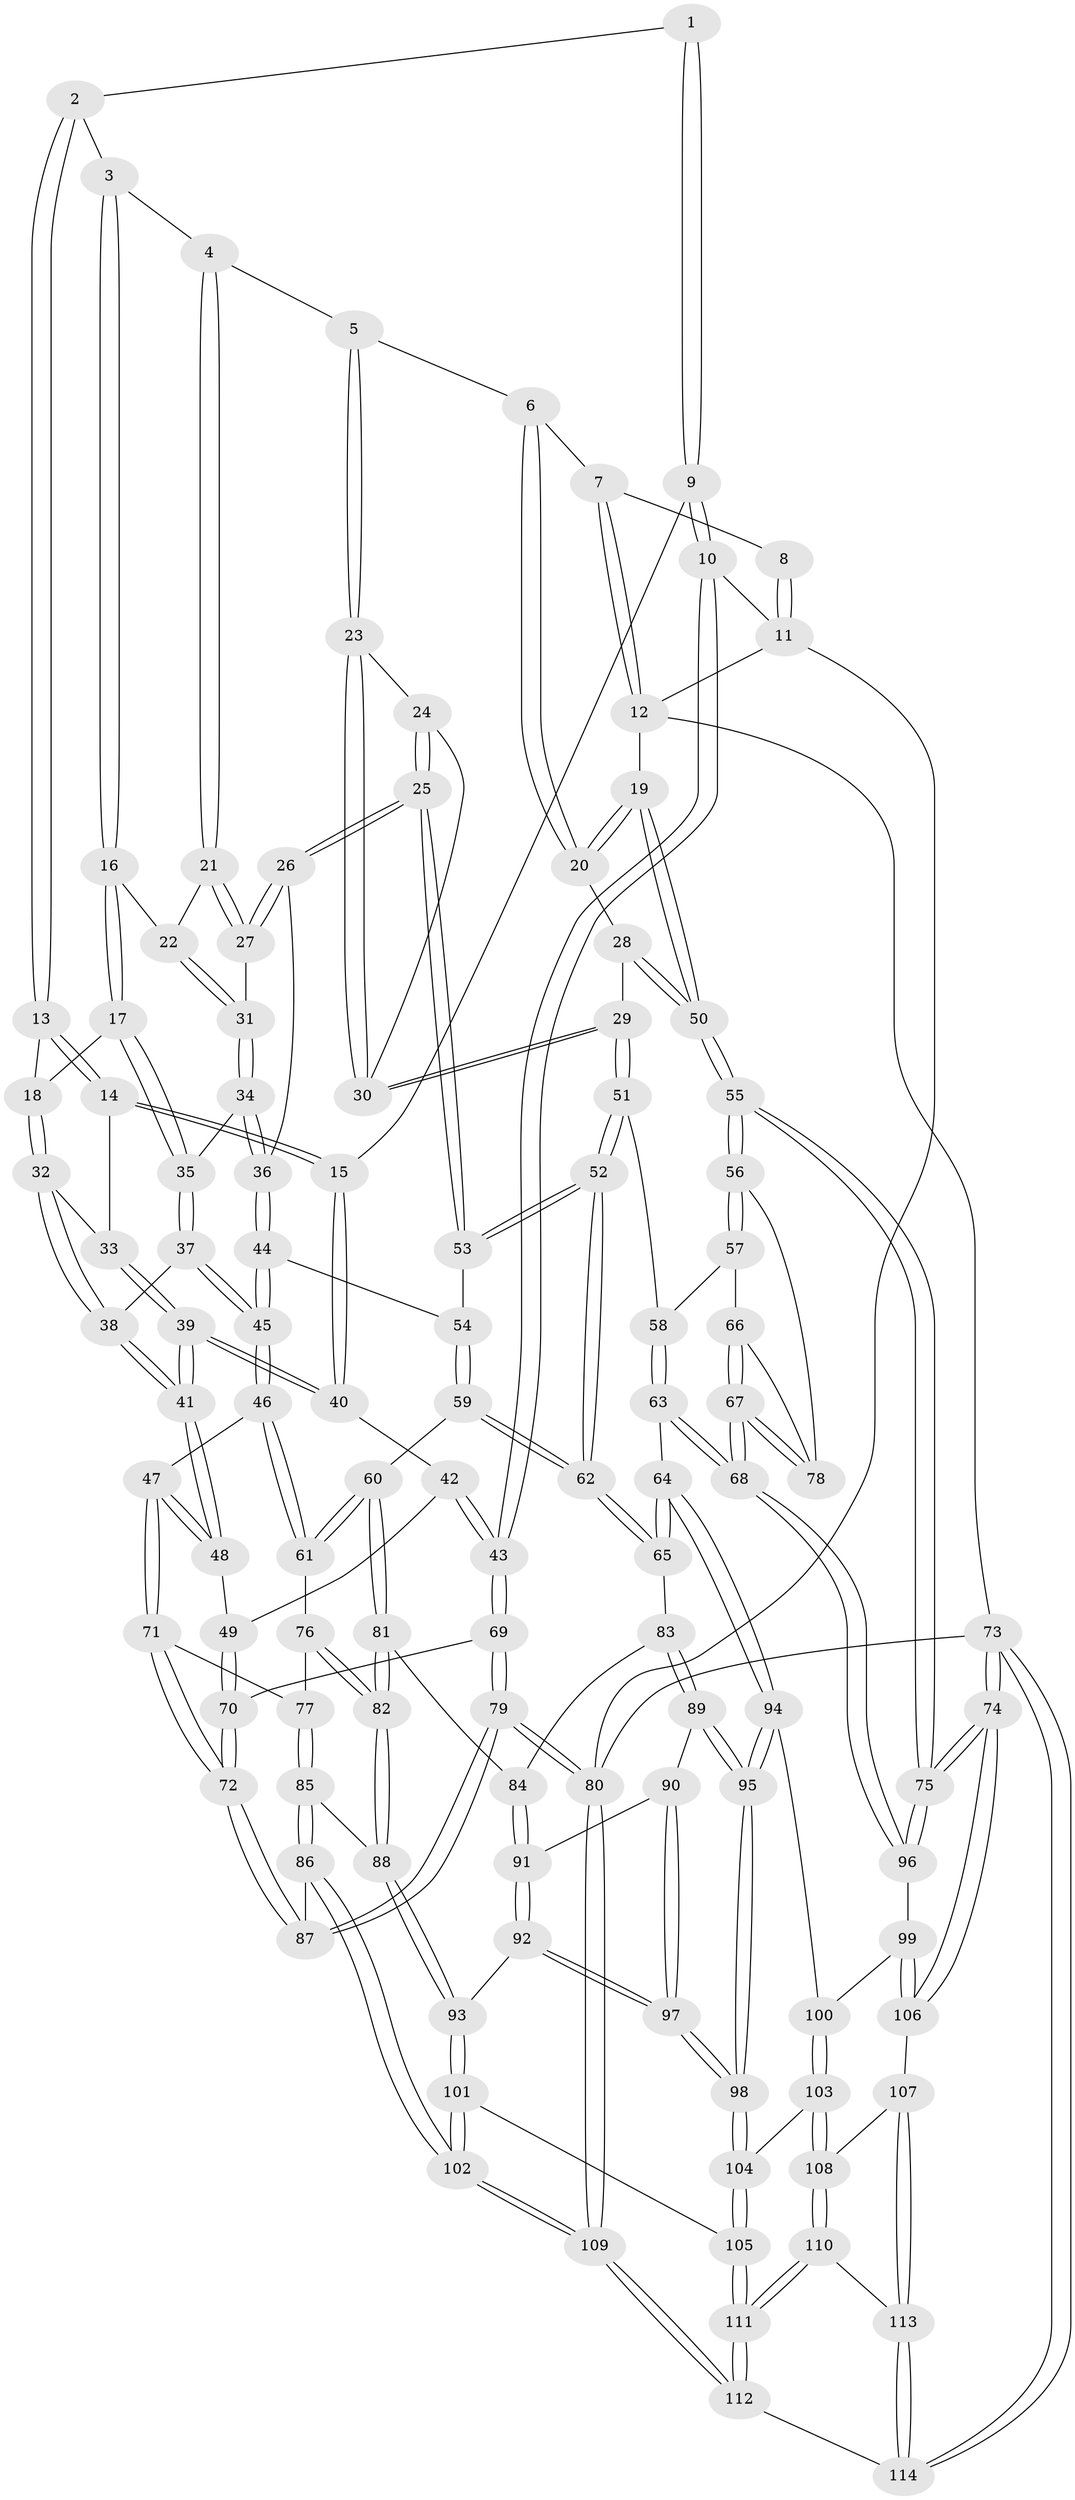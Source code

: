 // Generated by graph-tools (version 1.1) at 2025/38/03/09/25 02:38:50]
// undirected, 114 vertices, 282 edges
graph export_dot {
graph [start="1"]
  node [color=gray90,style=filled];
  1 [pos="+0.2697703467807374+0"];
  2 [pos="+0.31616246173385254+0"];
  3 [pos="+0.4717492296177864+0.07975837710148087"];
  4 [pos="+0.6135844546345117+0.0568023504192265"];
  5 [pos="+0.71884266447293+0"];
  6 [pos="+0.7255542127807263+0"];
  7 [pos="+0.7583030037099411+0"];
  8 [pos="+0.26558102594080923+0"];
  9 [pos="+0.11767681770838183+0.12228629417092703"];
  10 [pos="+0+0"];
  11 [pos="+0+0"];
  12 [pos="+1+0"];
  13 [pos="+0.30198728089603943+0.04536442088429632"];
  14 [pos="+0.1865668520647551+0.15332070408001655"];
  15 [pos="+0.15020986036968353+0.17694180980881533"];
  16 [pos="+0.4607877896022078+0.1492776197554406"];
  17 [pos="+0.4432112269469966+0.16985956170047983"];
  18 [pos="+0.3222517885184981+0.10368216159161121"];
  19 [pos="+1+0"];
  20 [pos="+0.9625929719642685+0.13221147042330345"];
  21 [pos="+0.6040987802627422+0.08772531482973396"];
  22 [pos="+0.491996169236356+0.16138114658381203"];
  23 [pos="+0.7571325630100402+0.06872152739210202"];
  24 [pos="+0.6512936840242307+0.22580434012732015"];
  25 [pos="+0.6158273953663426+0.25979105637837235"];
  26 [pos="+0.6057670175948805+0.25391284916177875"];
  27 [pos="+0.5901462491216264+0.14593371289928123"];
  28 [pos="+0.8866862689190074+0.20106483777227765"];
  29 [pos="+0.8442738851497896+0.22341465292725307"];
  30 [pos="+0.8286573441298395+0.19905682663688803"];
  31 [pos="+0.5195287920734617+0.1797587166476625"];
  32 [pos="+0.3260897649420901+0.1757749786868712"];
  33 [pos="+0.2550470419037333+0.18830480253849982"];
  34 [pos="+0.5134463418415053+0.230558454304225"];
  35 [pos="+0.4315466555194094+0.22604185404520347"];
  36 [pos="+0.5548874569874361+0.2625991029273003"];
  37 [pos="+0.4196641143662422+0.2382446570068008"];
  38 [pos="+0.33622721503415326+0.22243986854695258"];
  39 [pos="+0.27720727573400633+0.26063105051049723"];
  40 [pos="+0.1419636603555683+0.20558713498766282"];
  41 [pos="+0.29216453522590247+0.2691446246674789"];
  42 [pos="+0.14139607094105+0.20625515729909297"];
  43 [pos="+0+0.24026857811385183"];
  44 [pos="+0.5108352005789598+0.31757374779559355"];
  45 [pos="+0.4378395120017819+0.3331218362544238"];
  46 [pos="+0.4141248876950867+0.37505864043990933"];
  47 [pos="+0.2949078480990815+0.34910295272338127"];
  48 [pos="+0.28915478124043986+0.3383606039337799"];
  49 [pos="+0.14067383687661944+0.3223851408712885"];
  50 [pos="+1+0.25390697312107985"];
  51 [pos="+0.8427999578234424+0.2527237700562544"];
  52 [pos="+0.6829918989993344+0.33225558047893144"];
  53 [pos="+0.6517282558591617+0.3067814931224671"];
  54 [pos="+0.5467585683185964+0.3608500942765348"];
  55 [pos="+1+0.3767960219488377"];
  56 [pos="+1+0.3726206258429906"];
  57 [pos="+0.879466247955433+0.2862470645026432"];
  58 [pos="+0.845487221087307+0.2568855193155735"];
  59 [pos="+0.549046452893552+0.3828019899839224"];
  60 [pos="+0.4490717080513893+0.46360095927404343"];
  61 [pos="+0.441616427151638+0.45665393459527387"];
  62 [pos="+0.6702325998527076+0.45301087062319195"];
  63 [pos="+0.7838230457557522+0.5203291079550676"];
  64 [pos="+0.6911817937279037+0.49231159838232896"];
  65 [pos="+0.6748231912137536+0.48067451419744855"];
  66 [pos="+0.9123811909266669+0.42425113147172105"];
  67 [pos="+0.8494492475500744+0.5635313669979454"];
  68 [pos="+0.848710465768635+0.5650566561282576"];
  69 [pos="+0+0.3548065143858437"];
  70 [pos="+0.07502547991196255+0.4225050221354622"];
  71 [pos="+0.2387357582009825+0.47819224463490795"];
  72 [pos="+0.1348444794509443+0.4968762789357729"];
  73 [pos="+1+1"];
  74 [pos="+1+0.946984269932118"];
  75 [pos="+1+0.547615172687919"];
  76 [pos="+0.3324777806743004+0.4865079959684497"];
  77 [pos="+0.26853207995522094+0.4958833910835517"];
  78 [pos="+1+0.40786183689788713"];
  79 [pos="+0+0.9636308463172861"];
  80 [pos="+0+1"];
  81 [pos="+0.4701168456411582+0.49957949758860615"];
  82 [pos="+0.39514441663411354+0.6113407491416656"];
  83 [pos="+0.6195699010284703+0.5005117627720149"];
  84 [pos="+0.49080736307685513+0.5072516956773004"];
  85 [pos="+0.32116630345779046+0.6146876165913713"];
  86 [pos="+0.232998357292805+0.6892542229266231"];
  87 [pos="+0.11078121641953843+0.6298109900544359"];
  88 [pos="+0.3899578140520246+0.6205371654140186"];
  89 [pos="+0.5844734140808251+0.6064223529425365"];
  90 [pos="+0.5196612370179567+0.5904659292200526"];
  91 [pos="+0.5168128793519887+0.5879806543770455"];
  92 [pos="+0.47662013210341286+0.6700682522997987"];
  93 [pos="+0.4214895633479753+0.6742752815037605"];
  94 [pos="+0.6576494880300444+0.6181700570473767"];
  95 [pos="+0.5959854199069516+0.694650880225591"];
  96 [pos="+0.8497587257483932+0.5667805049269959"];
  97 [pos="+0.5808408580116541+0.7032101546467914"];
  98 [pos="+0.5912133743906964+0.7089375203455868"];
  99 [pos="+0.8420378249284647+0.6317983737918752"];
  100 [pos="+0.7496108971369294+0.6842119531829662"];
  101 [pos="+0.3866067463596825+0.8388568808138646"];
  102 [pos="+0.3001311619638355+0.8686417134500878"];
  103 [pos="+0.6537975061823592+0.7732151118505387"];
  104 [pos="+0.6009739353972019+0.7345790823770137"];
  105 [pos="+0.4078333951943961+0.8433069011575183"];
  106 [pos="+0.9275851315001401+0.8173923854872885"];
  107 [pos="+0.8510049401212353+0.8605301058342452"];
  108 [pos="+0.6701207175142575+0.820685674246582"];
  109 [pos="+0+1"];
  110 [pos="+0.6263022215824969+0.9128893087455793"];
  111 [pos="+0.5809408548981191+0.9746486361902026"];
  112 [pos="+0.5934801415925653+1"];
  113 [pos="+0.8131709953384737+0.965796213981047"];
  114 [pos="+0.783677171912839+1"];
  1 -- 2;
  1 -- 9;
  1 -- 9;
  2 -- 3;
  2 -- 13;
  2 -- 13;
  3 -- 4;
  3 -- 16;
  3 -- 16;
  4 -- 5;
  4 -- 21;
  4 -- 21;
  5 -- 6;
  5 -- 23;
  5 -- 23;
  6 -- 7;
  6 -- 20;
  6 -- 20;
  7 -- 8;
  7 -- 12;
  7 -- 12;
  8 -- 11;
  8 -- 11;
  9 -- 10;
  9 -- 10;
  9 -- 15;
  10 -- 11;
  10 -- 43;
  10 -- 43;
  11 -- 12;
  11 -- 80;
  12 -- 19;
  12 -- 73;
  13 -- 14;
  13 -- 14;
  13 -- 18;
  14 -- 15;
  14 -- 15;
  14 -- 33;
  15 -- 40;
  15 -- 40;
  16 -- 17;
  16 -- 17;
  16 -- 22;
  17 -- 18;
  17 -- 35;
  17 -- 35;
  18 -- 32;
  18 -- 32;
  19 -- 20;
  19 -- 20;
  19 -- 50;
  19 -- 50;
  20 -- 28;
  21 -- 22;
  21 -- 27;
  21 -- 27;
  22 -- 31;
  22 -- 31;
  23 -- 24;
  23 -- 30;
  23 -- 30;
  24 -- 25;
  24 -- 25;
  24 -- 30;
  25 -- 26;
  25 -- 26;
  25 -- 53;
  25 -- 53;
  26 -- 27;
  26 -- 27;
  26 -- 36;
  27 -- 31;
  28 -- 29;
  28 -- 50;
  28 -- 50;
  29 -- 30;
  29 -- 30;
  29 -- 51;
  29 -- 51;
  31 -- 34;
  31 -- 34;
  32 -- 33;
  32 -- 38;
  32 -- 38;
  33 -- 39;
  33 -- 39;
  34 -- 35;
  34 -- 36;
  34 -- 36;
  35 -- 37;
  35 -- 37;
  36 -- 44;
  36 -- 44;
  37 -- 38;
  37 -- 45;
  37 -- 45;
  38 -- 41;
  38 -- 41;
  39 -- 40;
  39 -- 40;
  39 -- 41;
  39 -- 41;
  40 -- 42;
  41 -- 48;
  41 -- 48;
  42 -- 43;
  42 -- 43;
  42 -- 49;
  43 -- 69;
  43 -- 69;
  44 -- 45;
  44 -- 45;
  44 -- 54;
  45 -- 46;
  45 -- 46;
  46 -- 47;
  46 -- 61;
  46 -- 61;
  47 -- 48;
  47 -- 48;
  47 -- 71;
  47 -- 71;
  48 -- 49;
  49 -- 70;
  49 -- 70;
  50 -- 55;
  50 -- 55;
  51 -- 52;
  51 -- 52;
  51 -- 58;
  52 -- 53;
  52 -- 53;
  52 -- 62;
  52 -- 62;
  53 -- 54;
  54 -- 59;
  54 -- 59;
  55 -- 56;
  55 -- 56;
  55 -- 75;
  55 -- 75;
  56 -- 57;
  56 -- 57;
  56 -- 78;
  57 -- 58;
  57 -- 66;
  58 -- 63;
  58 -- 63;
  59 -- 60;
  59 -- 62;
  59 -- 62;
  60 -- 61;
  60 -- 61;
  60 -- 81;
  60 -- 81;
  61 -- 76;
  62 -- 65;
  62 -- 65;
  63 -- 64;
  63 -- 68;
  63 -- 68;
  64 -- 65;
  64 -- 65;
  64 -- 94;
  64 -- 94;
  65 -- 83;
  66 -- 67;
  66 -- 67;
  66 -- 78;
  67 -- 68;
  67 -- 68;
  67 -- 78;
  67 -- 78;
  68 -- 96;
  68 -- 96;
  69 -- 70;
  69 -- 79;
  69 -- 79;
  70 -- 72;
  70 -- 72;
  71 -- 72;
  71 -- 72;
  71 -- 77;
  72 -- 87;
  72 -- 87;
  73 -- 74;
  73 -- 74;
  73 -- 114;
  73 -- 114;
  73 -- 80;
  74 -- 75;
  74 -- 75;
  74 -- 106;
  74 -- 106;
  75 -- 96;
  75 -- 96;
  76 -- 77;
  76 -- 82;
  76 -- 82;
  77 -- 85;
  77 -- 85;
  79 -- 80;
  79 -- 80;
  79 -- 87;
  79 -- 87;
  80 -- 109;
  80 -- 109;
  81 -- 82;
  81 -- 82;
  81 -- 84;
  82 -- 88;
  82 -- 88;
  83 -- 84;
  83 -- 89;
  83 -- 89;
  84 -- 91;
  84 -- 91;
  85 -- 86;
  85 -- 86;
  85 -- 88;
  86 -- 87;
  86 -- 102;
  86 -- 102;
  88 -- 93;
  88 -- 93;
  89 -- 90;
  89 -- 95;
  89 -- 95;
  90 -- 91;
  90 -- 97;
  90 -- 97;
  91 -- 92;
  91 -- 92;
  92 -- 93;
  92 -- 97;
  92 -- 97;
  93 -- 101;
  93 -- 101;
  94 -- 95;
  94 -- 95;
  94 -- 100;
  95 -- 98;
  95 -- 98;
  96 -- 99;
  97 -- 98;
  97 -- 98;
  98 -- 104;
  98 -- 104;
  99 -- 100;
  99 -- 106;
  99 -- 106;
  100 -- 103;
  100 -- 103;
  101 -- 102;
  101 -- 102;
  101 -- 105;
  102 -- 109;
  102 -- 109;
  103 -- 104;
  103 -- 108;
  103 -- 108;
  104 -- 105;
  104 -- 105;
  105 -- 111;
  105 -- 111;
  106 -- 107;
  107 -- 108;
  107 -- 113;
  107 -- 113;
  108 -- 110;
  108 -- 110;
  109 -- 112;
  109 -- 112;
  110 -- 111;
  110 -- 111;
  110 -- 113;
  111 -- 112;
  111 -- 112;
  112 -- 114;
  113 -- 114;
  113 -- 114;
}
